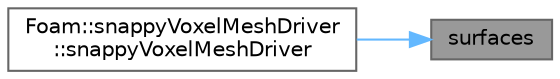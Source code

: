 digraph "surfaces"
{
 // LATEX_PDF_SIZE
  bgcolor="transparent";
  edge [fontname=Helvetica,fontsize=10,labelfontname=Helvetica,labelfontsize=10];
  node [fontname=Helvetica,fontsize=10,shape=box,height=0.2,width=0.4];
  rankdir="RL";
  Node1 [id="Node000001",label="surfaces",height=0.2,width=0.4,color="gray40", fillcolor="grey60", style="filled", fontcolor="black",tooltip=" "];
  Node1 -> Node2 [id="edge1_Node000001_Node000002",dir="back",color="steelblue1",style="solid",tooltip=" "];
  Node2 [id="Node000002",label="Foam::snappyVoxelMeshDriver\l::snappyVoxelMeshDriver",height=0.2,width=0.4,color="grey40", fillcolor="white", style="filled",URL="$classFoam_1_1snappyVoxelMeshDriver.html#a408f5ad6d240b03b1883823a6847956e",tooltip=" "];
}
